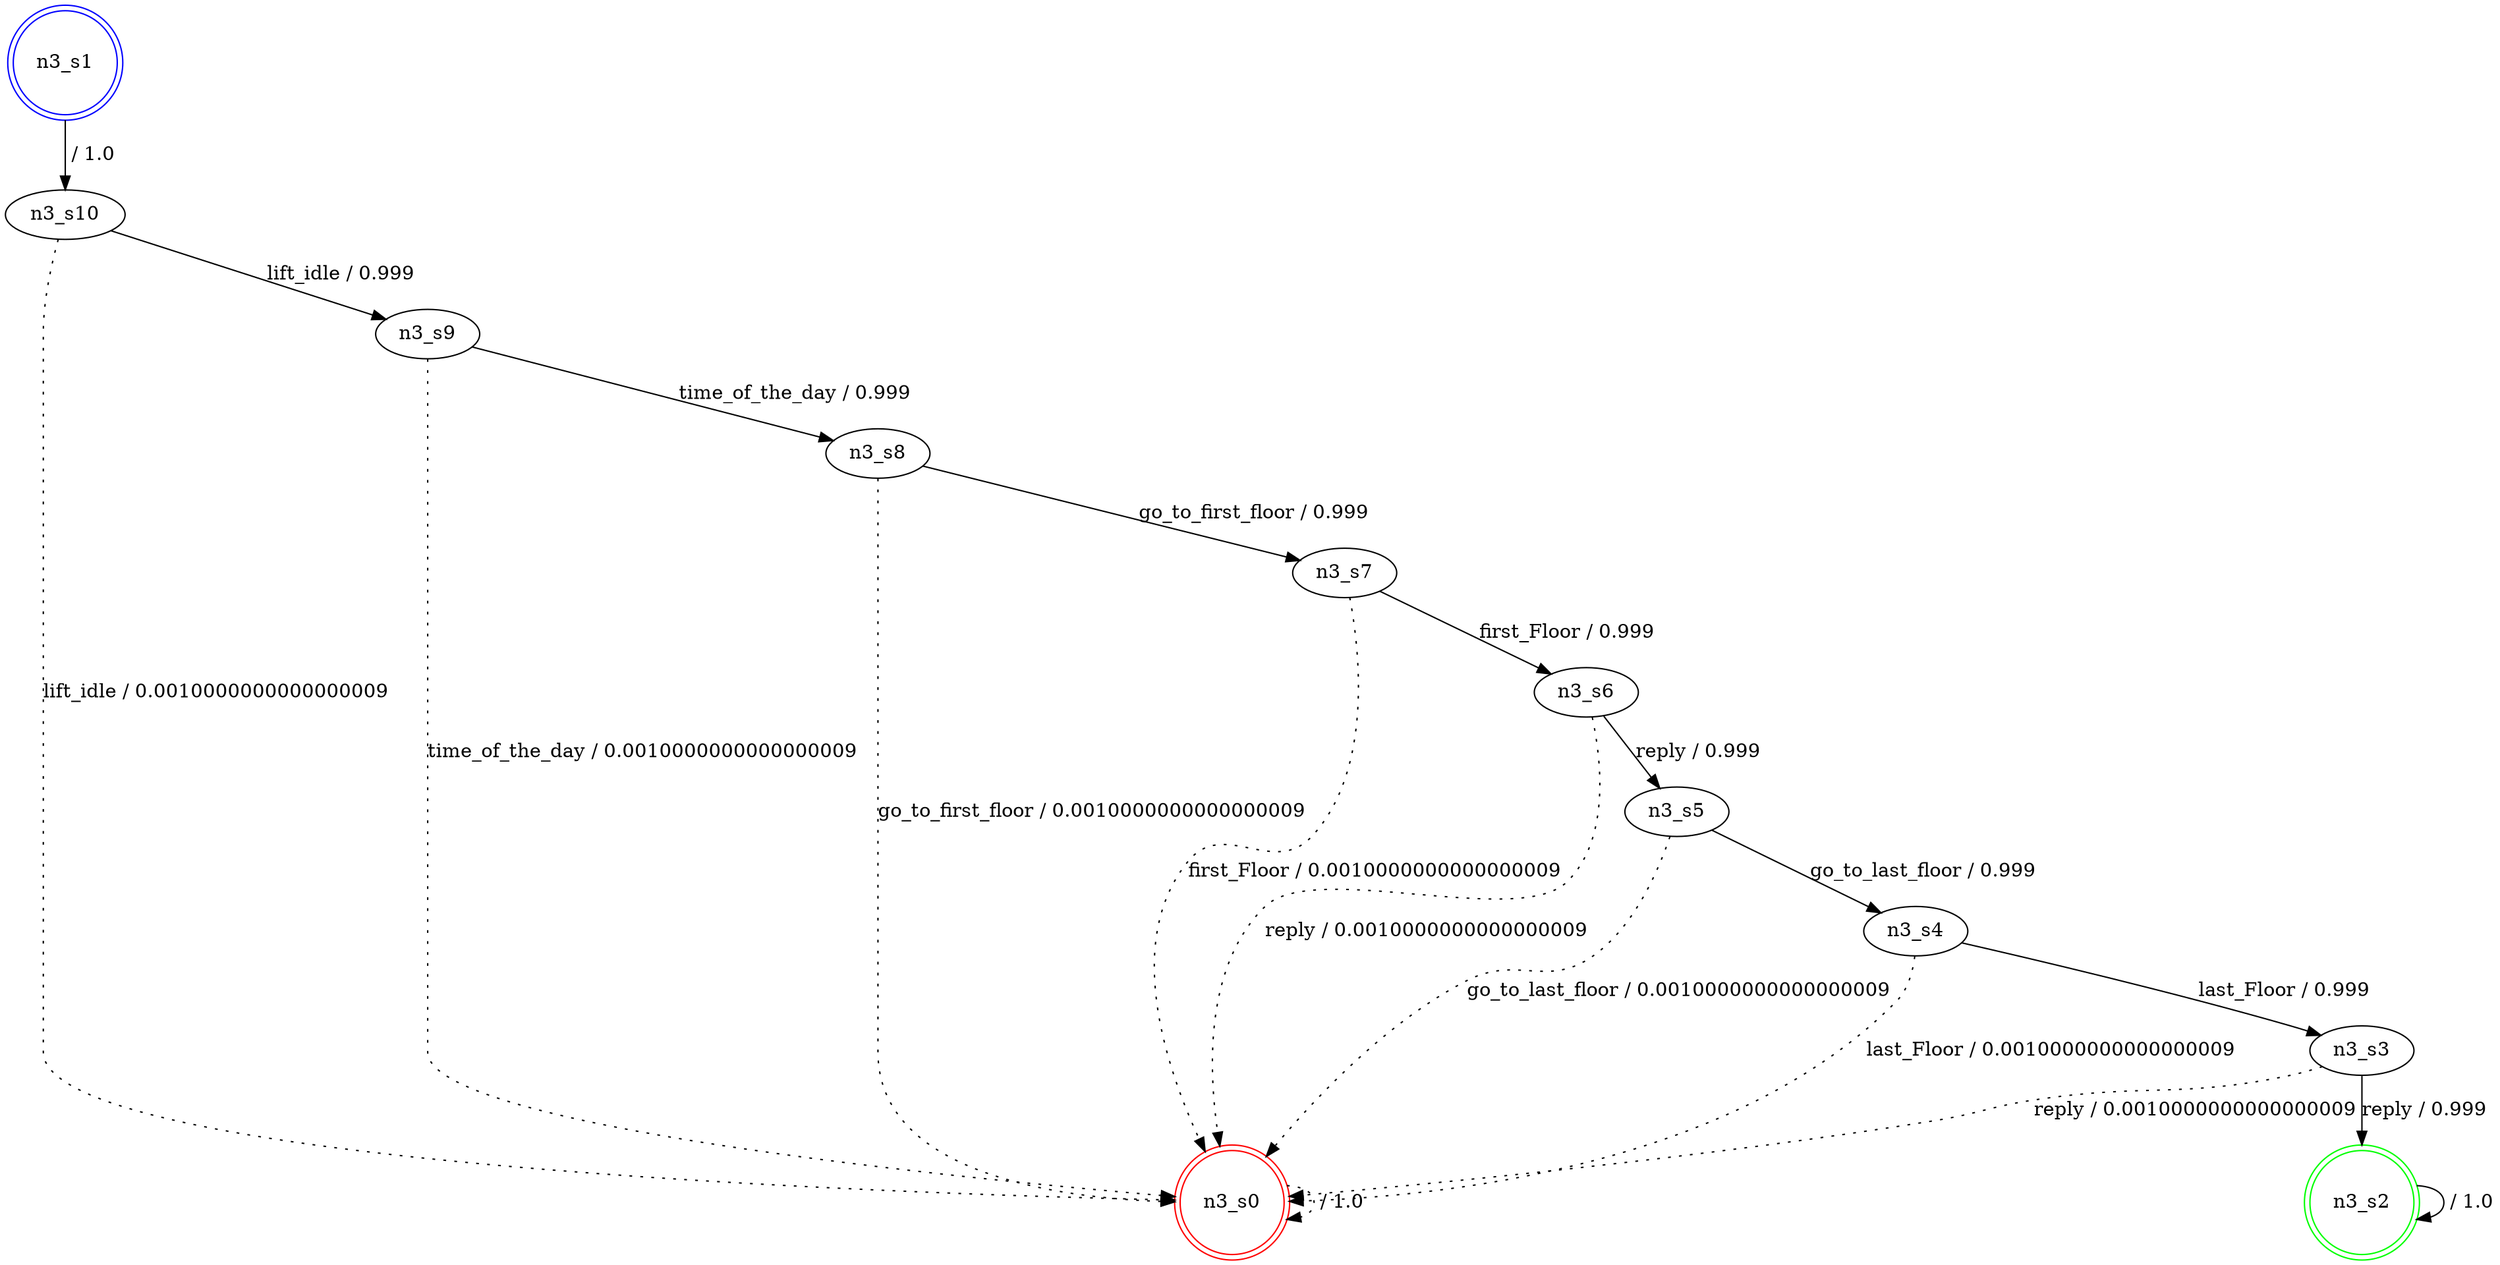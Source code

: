 digraph graphname {
n3_s0 [label="n3_s0",color=red,shape=doublecircle ];
n3_s1 [label="n3_s1",color=blue,shape=doublecircle ];
n3_s2 [label="n3_s2",color=green,shape=doublecircle ];
n3_s3 [label="n3_s3" ];
n3_s4 [label="n3_s4" ];
n3_s5 [label="n3_s5" ];
n3_s6 [label="n3_s6" ];
n3_s7 [label="n3_s7" ];
n3_s8 [label="n3_s8" ];
n3_s9 [label="n3_s9" ];
n3_s10 [label="n3_s10" ];
n3_s0 -> n3_s0 [label=" / 1.0", style=dotted];
n3_s1 -> n3_s10 [label=" / 1.0"];
n3_s2 -> n3_s2 [label=" / 1.0"];
n3_s3 -> n3_s2 [label="reply / 0.999"];
n3_s3 -> n3_s0 [label="reply / 0.0010000000000000009", style=dotted];
n3_s4 -> n3_s3 [label="last_Floor / 0.999"];
n3_s4 -> n3_s0 [label="last_Floor / 0.0010000000000000009", style=dotted];
n3_s5 -> n3_s4 [label="go_to_last_floor / 0.999"];
n3_s5 -> n3_s0 [label="go_to_last_floor / 0.0010000000000000009", style=dotted];
n3_s6 -> n3_s5 [label="reply / 0.999"];
n3_s6 -> n3_s0 [label="reply / 0.0010000000000000009", style=dotted];
n3_s7 -> n3_s6 [label="first_Floor / 0.999"];
n3_s7 -> n3_s0 [label="first_Floor / 0.0010000000000000009", style=dotted];
n3_s8 -> n3_s7 [label="go_to_first_floor / 0.999"];
n3_s8 -> n3_s0 [label="go_to_first_floor / 0.0010000000000000009", style=dotted];
n3_s9 -> n3_s8 [label="time_of_the_day / 0.999"];
n3_s9 -> n3_s0 [label="time_of_the_day / 0.0010000000000000009", style=dotted];
n3_s10 -> n3_s9 [label="lift_idle / 0.999"];
n3_s10 -> n3_s0 [label="lift_idle / 0.0010000000000000009", style=dotted];
}